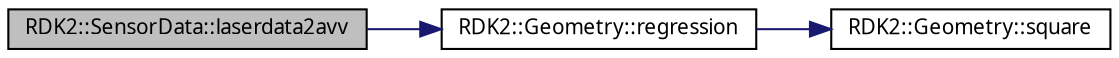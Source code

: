 digraph G
{
  edge [fontname="FreeSans.ttf",fontsize=10,labelfontname="FreeSans.ttf",labelfontsize=10];
  node [fontname="FreeSans.ttf",fontsize=10,shape=record];
  rankdir=LR;
  Node1 [label="RDK2::SensorData::laserdata2avv",height=0.2,width=0.4,color="black", fillcolor="grey75", style="filled" fontcolor="black"];
  Node1 -> Node2 [color="midnightblue",fontsize=10,style="solid",fontname="FreeSans.ttf"];
  Node2 [label="RDK2::Geometry::regression",height=0.2,width=0.4,color="black", fillcolor="white", style="filled",URL="$namespace_r_d_k2_1_1_geometry.html#9076f6f117e2c009b7cf609c706bd6d3",tooltip="Line fitting: doesn&#39;t use error (=0) yet."];
  Node2 -> Node3 [color="midnightblue",fontsize=10,style="solid",fontname="FreeSans.ttf"];
  Node3 [label="RDK2::Geometry::square",height=0.2,width=0.4,color="black", fillcolor="white", style="filled",URL="$namespace_r_d_k2_1_1_geometry.html#b0bec4fd388ce3c7f8c51f48a9cc2f65",tooltip="Squares a value."];
}

